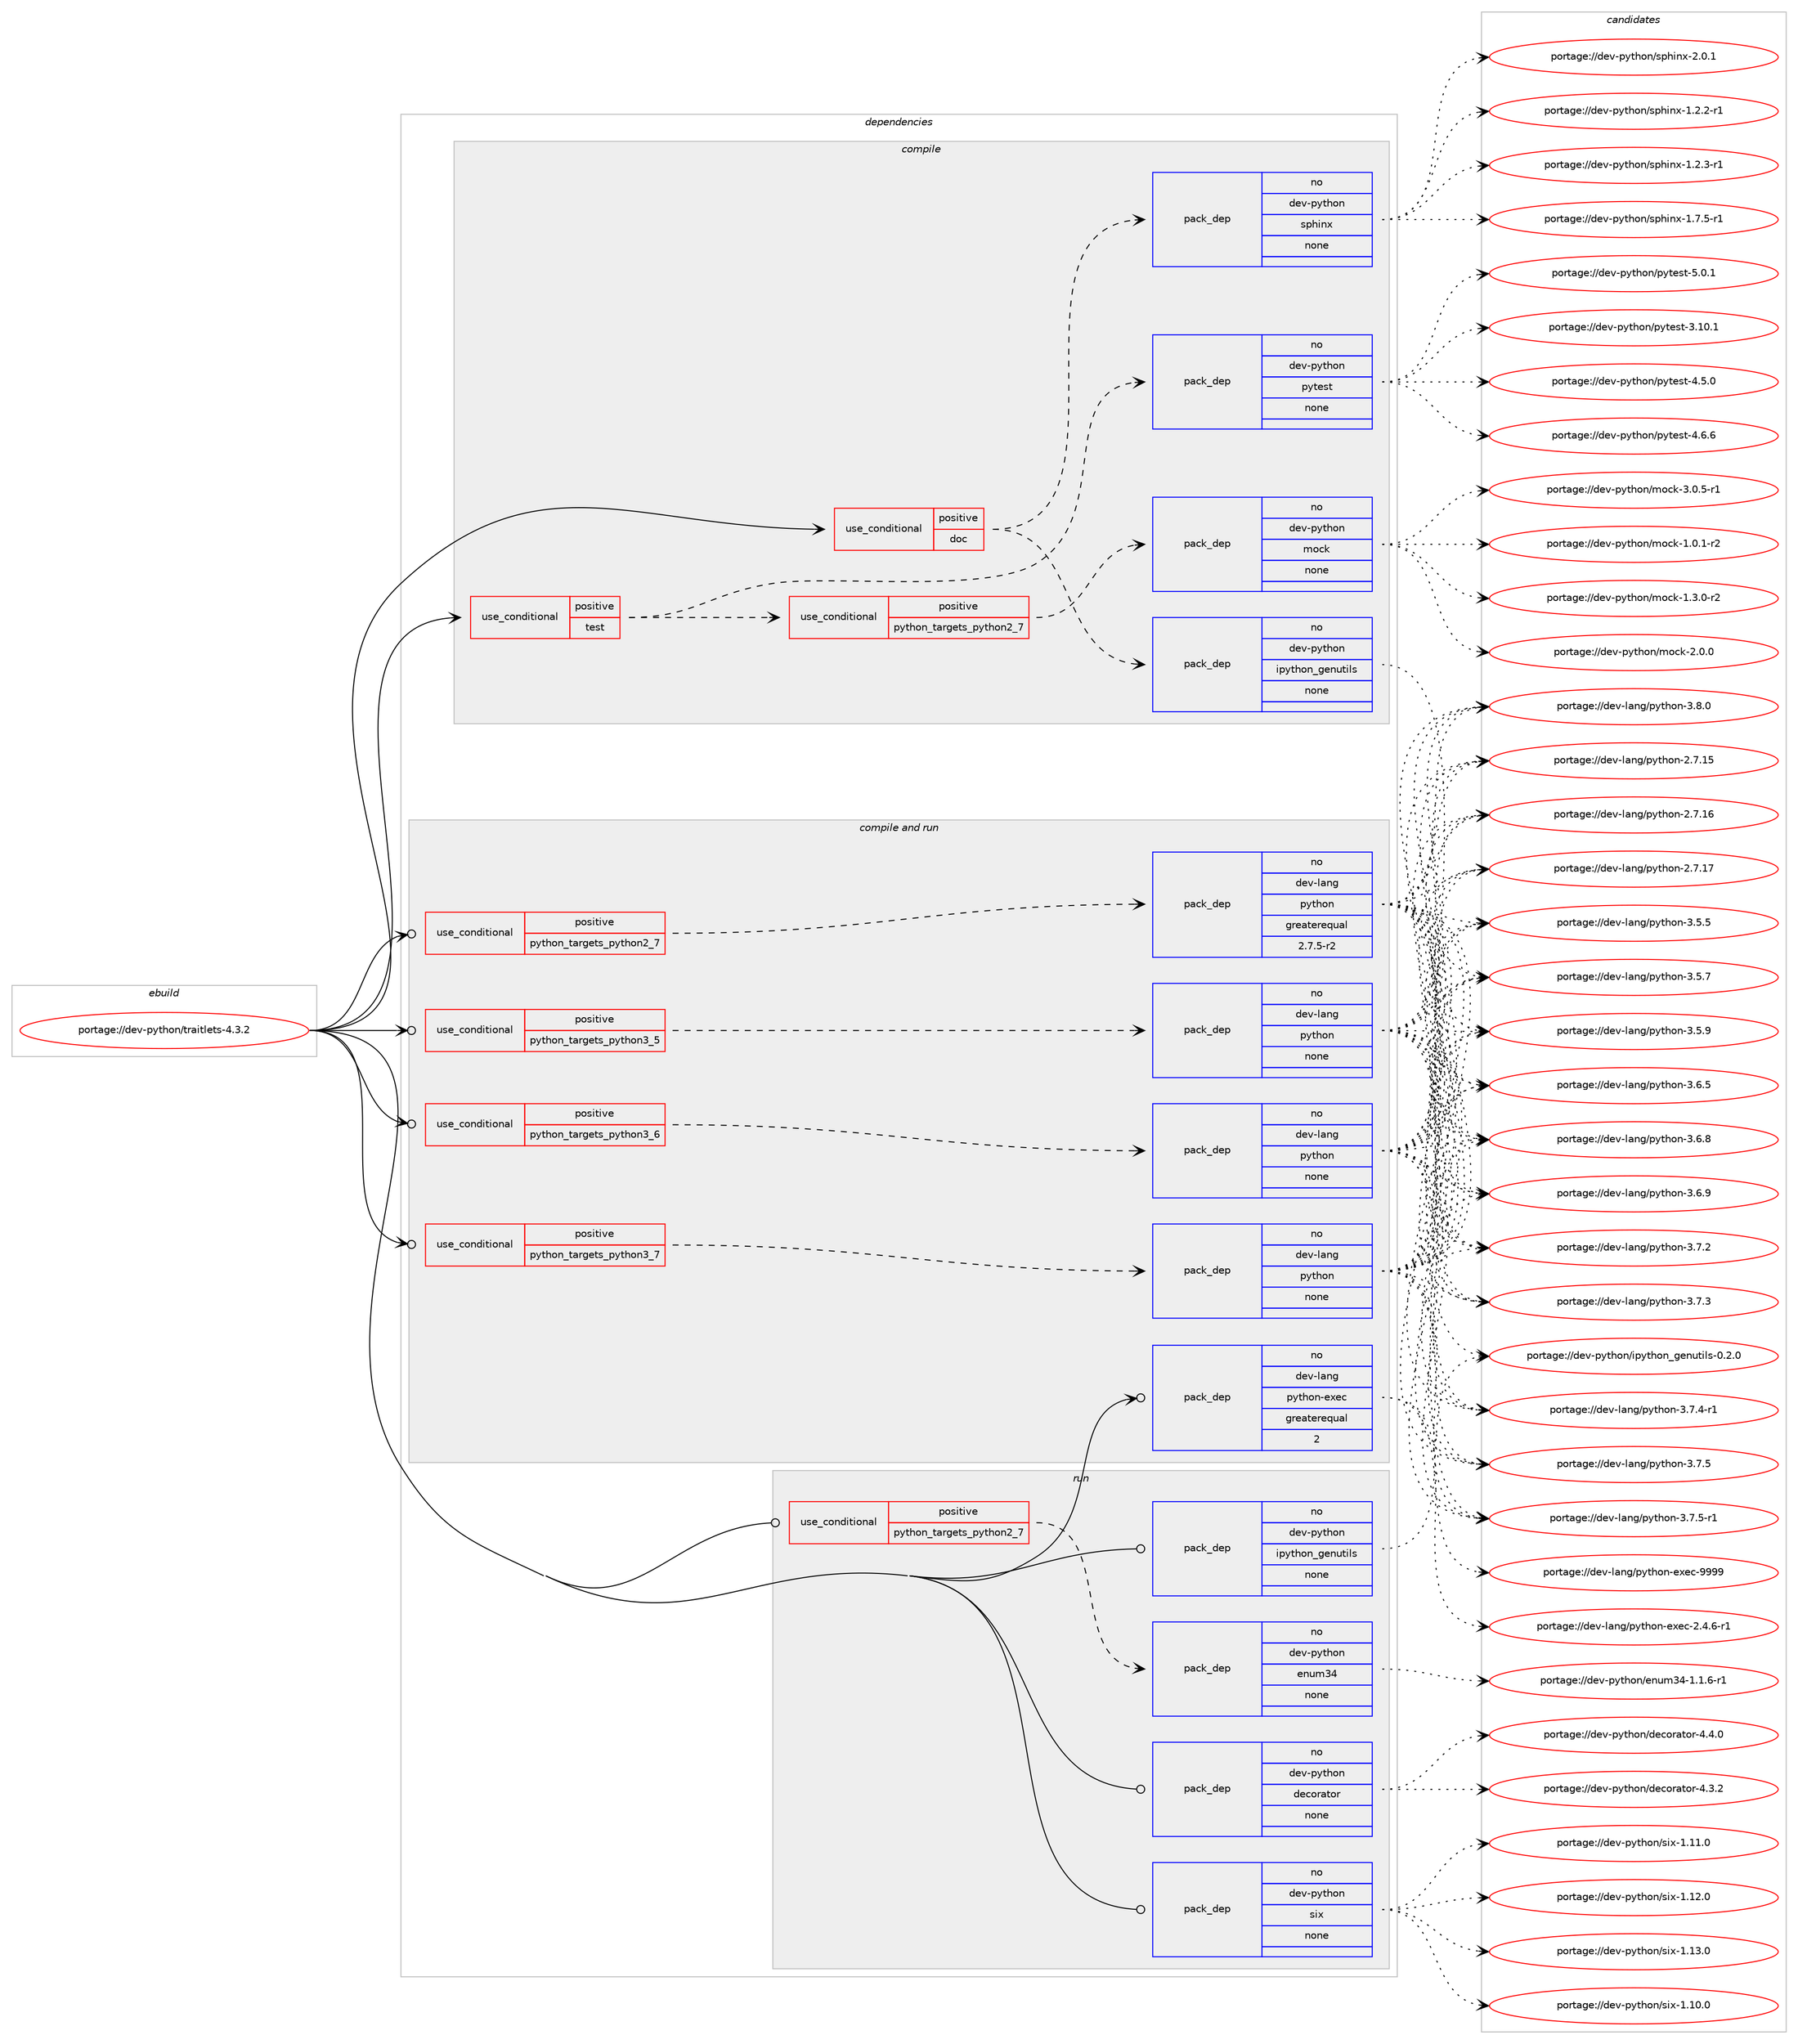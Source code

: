 digraph prolog {

# *************
# Graph options
# *************

newrank=true;
concentrate=true;
compound=true;
graph [rankdir=LR,fontname=Helvetica,fontsize=10,ranksep=1.5];#, ranksep=2.5, nodesep=0.2];
edge  [arrowhead=vee];
node  [fontname=Helvetica,fontsize=10];

# **********
# The ebuild
# **********

subgraph cluster_leftcol {
color=gray;
rank=same;
label=<<i>ebuild</i>>;
id [label="portage://dev-python/traitlets-4.3.2", color=red, width=4, href="../dev-python/traitlets-4.3.2.svg"];
}

# ****************
# The dependencies
# ****************

subgraph cluster_midcol {
color=gray;
label=<<i>dependencies</i>>;
subgraph cluster_compile {
fillcolor="#eeeeee";
style=filled;
label=<<i>compile</i>>;
subgraph cond39909 {
dependency176162 [label=<<TABLE BORDER="0" CELLBORDER="1" CELLSPACING="0" CELLPADDING="4"><TR><TD ROWSPAN="3" CELLPADDING="10">use_conditional</TD></TR><TR><TD>positive</TD></TR><TR><TD>doc</TD></TR></TABLE>>, shape=none, color=red];
subgraph pack132849 {
dependency176163 [label=<<TABLE BORDER="0" CELLBORDER="1" CELLSPACING="0" CELLPADDING="4" WIDTH="220"><TR><TD ROWSPAN="6" CELLPADDING="30">pack_dep</TD></TR><TR><TD WIDTH="110">no</TD></TR><TR><TD>dev-python</TD></TR><TR><TD>ipython_genutils</TD></TR><TR><TD>none</TD></TR><TR><TD></TD></TR></TABLE>>, shape=none, color=blue];
}
dependency176162:e -> dependency176163:w [weight=20,style="dashed",arrowhead="vee"];
subgraph pack132850 {
dependency176164 [label=<<TABLE BORDER="0" CELLBORDER="1" CELLSPACING="0" CELLPADDING="4" WIDTH="220"><TR><TD ROWSPAN="6" CELLPADDING="30">pack_dep</TD></TR><TR><TD WIDTH="110">no</TD></TR><TR><TD>dev-python</TD></TR><TR><TD>sphinx</TD></TR><TR><TD>none</TD></TR><TR><TD></TD></TR></TABLE>>, shape=none, color=blue];
}
dependency176162:e -> dependency176164:w [weight=20,style="dashed",arrowhead="vee"];
}
id:e -> dependency176162:w [weight=20,style="solid",arrowhead="vee"];
subgraph cond39910 {
dependency176165 [label=<<TABLE BORDER="0" CELLBORDER="1" CELLSPACING="0" CELLPADDING="4"><TR><TD ROWSPAN="3" CELLPADDING="10">use_conditional</TD></TR><TR><TD>positive</TD></TR><TR><TD>test</TD></TR></TABLE>>, shape=none, color=red];
subgraph cond39911 {
dependency176166 [label=<<TABLE BORDER="0" CELLBORDER="1" CELLSPACING="0" CELLPADDING="4"><TR><TD ROWSPAN="3" CELLPADDING="10">use_conditional</TD></TR><TR><TD>positive</TD></TR><TR><TD>python_targets_python2_7</TD></TR></TABLE>>, shape=none, color=red];
subgraph pack132851 {
dependency176167 [label=<<TABLE BORDER="0" CELLBORDER="1" CELLSPACING="0" CELLPADDING="4" WIDTH="220"><TR><TD ROWSPAN="6" CELLPADDING="30">pack_dep</TD></TR><TR><TD WIDTH="110">no</TD></TR><TR><TD>dev-python</TD></TR><TR><TD>mock</TD></TR><TR><TD>none</TD></TR><TR><TD></TD></TR></TABLE>>, shape=none, color=blue];
}
dependency176166:e -> dependency176167:w [weight=20,style="dashed",arrowhead="vee"];
}
dependency176165:e -> dependency176166:w [weight=20,style="dashed",arrowhead="vee"];
subgraph pack132852 {
dependency176168 [label=<<TABLE BORDER="0" CELLBORDER="1" CELLSPACING="0" CELLPADDING="4" WIDTH="220"><TR><TD ROWSPAN="6" CELLPADDING="30">pack_dep</TD></TR><TR><TD WIDTH="110">no</TD></TR><TR><TD>dev-python</TD></TR><TR><TD>pytest</TD></TR><TR><TD>none</TD></TR><TR><TD></TD></TR></TABLE>>, shape=none, color=blue];
}
dependency176165:e -> dependency176168:w [weight=20,style="dashed",arrowhead="vee"];
}
id:e -> dependency176165:w [weight=20,style="solid",arrowhead="vee"];
}
subgraph cluster_compileandrun {
fillcolor="#eeeeee";
style=filled;
label=<<i>compile and run</i>>;
subgraph cond39912 {
dependency176169 [label=<<TABLE BORDER="0" CELLBORDER="1" CELLSPACING="0" CELLPADDING="4"><TR><TD ROWSPAN="3" CELLPADDING="10">use_conditional</TD></TR><TR><TD>positive</TD></TR><TR><TD>python_targets_python2_7</TD></TR></TABLE>>, shape=none, color=red];
subgraph pack132853 {
dependency176170 [label=<<TABLE BORDER="0" CELLBORDER="1" CELLSPACING="0" CELLPADDING="4" WIDTH="220"><TR><TD ROWSPAN="6" CELLPADDING="30">pack_dep</TD></TR><TR><TD WIDTH="110">no</TD></TR><TR><TD>dev-lang</TD></TR><TR><TD>python</TD></TR><TR><TD>greaterequal</TD></TR><TR><TD>2.7.5-r2</TD></TR></TABLE>>, shape=none, color=blue];
}
dependency176169:e -> dependency176170:w [weight=20,style="dashed",arrowhead="vee"];
}
id:e -> dependency176169:w [weight=20,style="solid",arrowhead="odotvee"];
subgraph cond39913 {
dependency176171 [label=<<TABLE BORDER="0" CELLBORDER="1" CELLSPACING="0" CELLPADDING="4"><TR><TD ROWSPAN="3" CELLPADDING="10">use_conditional</TD></TR><TR><TD>positive</TD></TR><TR><TD>python_targets_python3_5</TD></TR></TABLE>>, shape=none, color=red];
subgraph pack132854 {
dependency176172 [label=<<TABLE BORDER="0" CELLBORDER="1" CELLSPACING="0" CELLPADDING="4" WIDTH="220"><TR><TD ROWSPAN="6" CELLPADDING="30">pack_dep</TD></TR><TR><TD WIDTH="110">no</TD></TR><TR><TD>dev-lang</TD></TR><TR><TD>python</TD></TR><TR><TD>none</TD></TR><TR><TD></TD></TR></TABLE>>, shape=none, color=blue];
}
dependency176171:e -> dependency176172:w [weight=20,style="dashed",arrowhead="vee"];
}
id:e -> dependency176171:w [weight=20,style="solid",arrowhead="odotvee"];
subgraph cond39914 {
dependency176173 [label=<<TABLE BORDER="0" CELLBORDER="1" CELLSPACING="0" CELLPADDING="4"><TR><TD ROWSPAN="3" CELLPADDING="10">use_conditional</TD></TR><TR><TD>positive</TD></TR><TR><TD>python_targets_python3_6</TD></TR></TABLE>>, shape=none, color=red];
subgraph pack132855 {
dependency176174 [label=<<TABLE BORDER="0" CELLBORDER="1" CELLSPACING="0" CELLPADDING="4" WIDTH="220"><TR><TD ROWSPAN="6" CELLPADDING="30">pack_dep</TD></TR><TR><TD WIDTH="110">no</TD></TR><TR><TD>dev-lang</TD></TR><TR><TD>python</TD></TR><TR><TD>none</TD></TR><TR><TD></TD></TR></TABLE>>, shape=none, color=blue];
}
dependency176173:e -> dependency176174:w [weight=20,style="dashed",arrowhead="vee"];
}
id:e -> dependency176173:w [weight=20,style="solid",arrowhead="odotvee"];
subgraph cond39915 {
dependency176175 [label=<<TABLE BORDER="0" CELLBORDER="1" CELLSPACING="0" CELLPADDING="4"><TR><TD ROWSPAN="3" CELLPADDING="10">use_conditional</TD></TR><TR><TD>positive</TD></TR><TR><TD>python_targets_python3_7</TD></TR></TABLE>>, shape=none, color=red];
subgraph pack132856 {
dependency176176 [label=<<TABLE BORDER="0" CELLBORDER="1" CELLSPACING="0" CELLPADDING="4" WIDTH="220"><TR><TD ROWSPAN="6" CELLPADDING="30">pack_dep</TD></TR><TR><TD WIDTH="110">no</TD></TR><TR><TD>dev-lang</TD></TR><TR><TD>python</TD></TR><TR><TD>none</TD></TR><TR><TD></TD></TR></TABLE>>, shape=none, color=blue];
}
dependency176175:e -> dependency176176:w [weight=20,style="dashed",arrowhead="vee"];
}
id:e -> dependency176175:w [weight=20,style="solid",arrowhead="odotvee"];
subgraph pack132857 {
dependency176177 [label=<<TABLE BORDER="0" CELLBORDER="1" CELLSPACING="0" CELLPADDING="4" WIDTH="220"><TR><TD ROWSPAN="6" CELLPADDING="30">pack_dep</TD></TR><TR><TD WIDTH="110">no</TD></TR><TR><TD>dev-lang</TD></TR><TR><TD>python-exec</TD></TR><TR><TD>greaterequal</TD></TR><TR><TD>2</TD></TR></TABLE>>, shape=none, color=blue];
}
id:e -> dependency176177:w [weight=20,style="solid",arrowhead="odotvee"];
}
subgraph cluster_run {
fillcolor="#eeeeee";
style=filled;
label=<<i>run</i>>;
subgraph cond39916 {
dependency176178 [label=<<TABLE BORDER="0" CELLBORDER="1" CELLSPACING="0" CELLPADDING="4"><TR><TD ROWSPAN="3" CELLPADDING="10">use_conditional</TD></TR><TR><TD>positive</TD></TR><TR><TD>python_targets_python2_7</TD></TR></TABLE>>, shape=none, color=red];
subgraph pack132858 {
dependency176179 [label=<<TABLE BORDER="0" CELLBORDER="1" CELLSPACING="0" CELLPADDING="4" WIDTH="220"><TR><TD ROWSPAN="6" CELLPADDING="30">pack_dep</TD></TR><TR><TD WIDTH="110">no</TD></TR><TR><TD>dev-python</TD></TR><TR><TD>enum34</TD></TR><TR><TD>none</TD></TR><TR><TD></TD></TR></TABLE>>, shape=none, color=blue];
}
dependency176178:e -> dependency176179:w [weight=20,style="dashed",arrowhead="vee"];
}
id:e -> dependency176178:w [weight=20,style="solid",arrowhead="odot"];
subgraph pack132859 {
dependency176180 [label=<<TABLE BORDER="0" CELLBORDER="1" CELLSPACING="0" CELLPADDING="4" WIDTH="220"><TR><TD ROWSPAN="6" CELLPADDING="30">pack_dep</TD></TR><TR><TD WIDTH="110">no</TD></TR><TR><TD>dev-python</TD></TR><TR><TD>decorator</TD></TR><TR><TD>none</TD></TR><TR><TD></TD></TR></TABLE>>, shape=none, color=blue];
}
id:e -> dependency176180:w [weight=20,style="solid",arrowhead="odot"];
subgraph pack132860 {
dependency176181 [label=<<TABLE BORDER="0" CELLBORDER="1" CELLSPACING="0" CELLPADDING="4" WIDTH="220"><TR><TD ROWSPAN="6" CELLPADDING="30">pack_dep</TD></TR><TR><TD WIDTH="110">no</TD></TR><TR><TD>dev-python</TD></TR><TR><TD>ipython_genutils</TD></TR><TR><TD>none</TD></TR><TR><TD></TD></TR></TABLE>>, shape=none, color=blue];
}
id:e -> dependency176181:w [weight=20,style="solid",arrowhead="odot"];
subgraph pack132861 {
dependency176182 [label=<<TABLE BORDER="0" CELLBORDER="1" CELLSPACING="0" CELLPADDING="4" WIDTH="220"><TR><TD ROWSPAN="6" CELLPADDING="30">pack_dep</TD></TR><TR><TD WIDTH="110">no</TD></TR><TR><TD>dev-python</TD></TR><TR><TD>six</TD></TR><TR><TD>none</TD></TR><TR><TD></TD></TR></TABLE>>, shape=none, color=blue];
}
id:e -> dependency176182:w [weight=20,style="solid",arrowhead="odot"];
}
}

# **************
# The candidates
# **************

subgraph cluster_choices {
rank=same;
color=gray;
label=<<i>candidates</i>>;

subgraph choice132849 {
color=black;
nodesep=1;
choiceportage100101118451121211161041111104710511212111610411111095103101110117116105108115454846504648 [label="portage://dev-python/ipython_genutils-0.2.0", color=red, width=4,href="../dev-python/ipython_genutils-0.2.0.svg"];
dependency176163:e -> choiceportage100101118451121211161041111104710511212111610411111095103101110117116105108115454846504648:w [style=dotted,weight="100"];
}
subgraph choice132850 {
color=black;
nodesep=1;
choiceportage10010111845112121116104111110471151121041051101204549465046504511449 [label="portage://dev-python/sphinx-1.2.2-r1", color=red, width=4,href="../dev-python/sphinx-1.2.2-r1.svg"];
choiceportage10010111845112121116104111110471151121041051101204549465046514511449 [label="portage://dev-python/sphinx-1.2.3-r1", color=red, width=4,href="../dev-python/sphinx-1.2.3-r1.svg"];
choiceportage10010111845112121116104111110471151121041051101204549465546534511449 [label="portage://dev-python/sphinx-1.7.5-r1", color=red, width=4,href="../dev-python/sphinx-1.7.5-r1.svg"];
choiceportage1001011184511212111610411111047115112104105110120455046484649 [label="portage://dev-python/sphinx-2.0.1", color=red, width=4,href="../dev-python/sphinx-2.0.1.svg"];
dependency176164:e -> choiceportage10010111845112121116104111110471151121041051101204549465046504511449:w [style=dotted,weight="100"];
dependency176164:e -> choiceportage10010111845112121116104111110471151121041051101204549465046514511449:w [style=dotted,weight="100"];
dependency176164:e -> choiceportage10010111845112121116104111110471151121041051101204549465546534511449:w [style=dotted,weight="100"];
dependency176164:e -> choiceportage1001011184511212111610411111047115112104105110120455046484649:w [style=dotted,weight="100"];
}
subgraph choice132851 {
color=black;
nodesep=1;
choiceportage1001011184511212111610411111047109111991074549464846494511450 [label="portage://dev-python/mock-1.0.1-r2", color=red, width=4,href="../dev-python/mock-1.0.1-r2.svg"];
choiceportage1001011184511212111610411111047109111991074549465146484511450 [label="portage://dev-python/mock-1.3.0-r2", color=red, width=4,href="../dev-python/mock-1.3.0-r2.svg"];
choiceportage100101118451121211161041111104710911199107455046484648 [label="portage://dev-python/mock-2.0.0", color=red, width=4,href="../dev-python/mock-2.0.0.svg"];
choiceportage1001011184511212111610411111047109111991074551464846534511449 [label="portage://dev-python/mock-3.0.5-r1", color=red, width=4,href="../dev-python/mock-3.0.5-r1.svg"];
dependency176167:e -> choiceportage1001011184511212111610411111047109111991074549464846494511450:w [style=dotted,weight="100"];
dependency176167:e -> choiceportage1001011184511212111610411111047109111991074549465146484511450:w [style=dotted,weight="100"];
dependency176167:e -> choiceportage100101118451121211161041111104710911199107455046484648:w [style=dotted,weight="100"];
dependency176167:e -> choiceportage1001011184511212111610411111047109111991074551464846534511449:w [style=dotted,weight="100"];
}
subgraph choice132852 {
color=black;
nodesep=1;
choiceportage100101118451121211161041111104711212111610111511645514649484649 [label="portage://dev-python/pytest-3.10.1", color=red, width=4,href="../dev-python/pytest-3.10.1.svg"];
choiceportage1001011184511212111610411111047112121116101115116455246534648 [label="portage://dev-python/pytest-4.5.0", color=red, width=4,href="../dev-python/pytest-4.5.0.svg"];
choiceportage1001011184511212111610411111047112121116101115116455246544654 [label="portage://dev-python/pytest-4.6.6", color=red, width=4,href="../dev-python/pytest-4.6.6.svg"];
choiceportage1001011184511212111610411111047112121116101115116455346484649 [label="portage://dev-python/pytest-5.0.1", color=red, width=4,href="../dev-python/pytest-5.0.1.svg"];
dependency176168:e -> choiceportage100101118451121211161041111104711212111610111511645514649484649:w [style=dotted,weight="100"];
dependency176168:e -> choiceportage1001011184511212111610411111047112121116101115116455246534648:w [style=dotted,weight="100"];
dependency176168:e -> choiceportage1001011184511212111610411111047112121116101115116455246544654:w [style=dotted,weight="100"];
dependency176168:e -> choiceportage1001011184511212111610411111047112121116101115116455346484649:w [style=dotted,weight="100"];
}
subgraph choice132853 {
color=black;
nodesep=1;
choiceportage10010111845108971101034711212111610411111045504655464953 [label="portage://dev-lang/python-2.7.15", color=red, width=4,href="../dev-lang/python-2.7.15.svg"];
choiceportage10010111845108971101034711212111610411111045504655464954 [label="portage://dev-lang/python-2.7.16", color=red, width=4,href="../dev-lang/python-2.7.16.svg"];
choiceportage10010111845108971101034711212111610411111045504655464955 [label="portage://dev-lang/python-2.7.17", color=red, width=4,href="../dev-lang/python-2.7.17.svg"];
choiceportage100101118451089711010347112121116104111110455146534653 [label="portage://dev-lang/python-3.5.5", color=red, width=4,href="../dev-lang/python-3.5.5.svg"];
choiceportage100101118451089711010347112121116104111110455146534655 [label="portage://dev-lang/python-3.5.7", color=red, width=4,href="../dev-lang/python-3.5.7.svg"];
choiceportage100101118451089711010347112121116104111110455146534657 [label="portage://dev-lang/python-3.5.9", color=red, width=4,href="../dev-lang/python-3.5.9.svg"];
choiceportage100101118451089711010347112121116104111110455146544653 [label="portage://dev-lang/python-3.6.5", color=red, width=4,href="../dev-lang/python-3.6.5.svg"];
choiceportage100101118451089711010347112121116104111110455146544656 [label="portage://dev-lang/python-3.6.8", color=red, width=4,href="../dev-lang/python-3.6.8.svg"];
choiceportage100101118451089711010347112121116104111110455146544657 [label="portage://dev-lang/python-3.6.9", color=red, width=4,href="../dev-lang/python-3.6.9.svg"];
choiceportage100101118451089711010347112121116104111110455146554650 [label="portage://dev-lang/python-3.7.2", color=red, width=4,href="../dev-lang/python-3.7.2.svg"];
choiceportage100101118451089711010347112121116104111110455146554651 [label="portage://dev-lang/python-3.7.3", color=red, width=4,href="../dev-lang/python-3.7.3.svg"];
choiceportage1001011184510897110103471121211161041111104551465546524511449 [label="portage://dev-lang/python-3.7.4-r1", color=red, width=4,href="../dev-lang/python-3.7.4-r1.svg"];
choiceportage100101118451089711010347112121116104111110455146554653 [label="portage://dev-lang/python-3.7.5", color=red, width=4,href="../dev-lang/python-3.7.5.svg"];
choiceportage1001011184510897110103471121211161041111104551465546534511449 [label="portage://dev-lang/python-3.7.5-r1", color=red, width=4,href="../dev-lang/python-3.7.5-r1.svg"];
choiceportage100101118451089711010347112121116104111110455146564648 [label="portage://dev-lang/python-3.8.0", color=red, width=4,href="../dev-lang/python-3.8.0.svg"];
dependency176170:e -> choiceportage10010111845108971101034711212111610411111045504655464953:w [style=dotted,weight="100"];
dependency176170:e -> choiceportage10010111845108971101034711212111610411111045504655464954:w [style=dotted,weight="100"];
dependency176170:e -> choiceportage10010111845108971101034711212111610411111045504655464955:w [style=dotted,weight="100"];
dependency176170:e -> choiceportage100101118451089711010347112121116104111110455146534653:w [style=dotted,weight="100"];
dependency176170:e -> choiceportage100101118451089711010347112121116104111110455146534655:w [style=dotted,weight="100"];
dependency176170:e -> choiceportage100101118451089711010347112121116104111110455146534657:w [style=dotted,weight="100"];
dependency176170:e -> choiceportage100101118451089711010347112121116104111110455146544653:w [style=dotted,weight="100"];
dependency176170:e -> choiceportage100101118451089711010347112121116104111110455146544656:w [style=dotted,weight="100"];
dependency176170:e -> choiceportage100101118451089711010347112121116104111110455146544657:w [style=dotted,weight="100"];
dependency176170:e -> choiceportage100101118451089711010347112121116104111110455146554650:w [style=dotted,weight="100"];
dependency176170:e -> choiceportage100101118451089711010347112121116104111110455146554651:w [style=dotted,weight="100"];
dependency176170:e -> choiceportage1001011184510897110103471121211161041111104551465546524511449:w [style=dotted,weight="100"];
dependency176170:e -> choiceportage100101118451089711010347112121116104111110455146554653:w [style=dotted,weight="100"];
dependency176170:e -> choiceportage1001011184510897110103471121211161041111104551465546534511449:w [style=dotted,weight="100"];
dependency176170:e -> choiceportage100101118451089711010347112121116104111110455146564648:w [style=dotted,weight="100"];
}
subgraph choice132854 {
color=black;
nodesep=1;
choiceportage10010111845108971101034711212111610411111045504655464953 [label="portage://dev-lang/python-2.7.15", color=red, width=4,href="../dev-lang/python-2.7.15.svg"];
choiceportage10010111845108971101034711212111610411111045504655464954 [label="portage://dev-lang/python-2.7.16", color=red, width=4,href="../dev-lang/python-2.7.16.svg"];
choiceportage10010111845108971101034711212111610411111045504655464955 [label="portage://dev-lang/python-2.7.17", color=red, width=4,href="../dev-lang/python-2.7.17.svg"];
choiceportage100101118451089711010347112121116104111110455146534653 [label="portage://dev-lang/python-3.5.5", color=red, width=4,href="../dev-lang/python-3.5.5.svg"];
choiceportage100101118451089711010347112121116104111110455146534655 [label="portage://dev-lang/python-3.5.7", color=red, width=4,href="../dev-lang/python-3.5.7.svg"];
choiceportage100101118451089711010347112121116104111110455146534657 [label="portage://dev-lang/python-3.5.9", color=red, width=4,href="../dev-lang/python-3.5.9.svg"];
choiceportage100101118451089711010347112121116104111110455146544653 [label="portage://dev-lang/python-3.6.5", color=red, width=4,href="../dev-lang/python-3.6.5.svg"];
choiceportage100101118451089711010347112121116104111110455146544656 [label="portage://dev-lang/python-3.6.8", color=red, width=4,href="../dev-lang/python-3.6.8.svg"];
choiceportage100101118451089711010347112121116104111110455146544657 [label="portage://dev-lang/python-3.6.9", color=red, width=4,href="../dev-lang/python-3.6.9.svg"];
choiceportage100101118451089711010347112121116104111110455146554650 [label="portage://dev-lang/python-3.7.2", color=red, width=4,href="../dev-lang/python-3.7.2.svg"];
choiceportage100101118451089711010347112121116104111110455146554651 [label="portage://dev-lang/python-3.7.3", color=red, width=4,href="../dev-lang/python-3.7.3.svg"];
choiceportage1001011184510897110103471121211161041111104551465546524511449 [label="portage://dev-lang/python-3.7.4-r1", color=red, width=4,href="../dev-lang/python-3.7.4-r1.svg"];
choiceportage100101118451089711010347112121116104111110455146554653 [label="portage://dev-lang/python-3.7.5", color=red, width=4,href="../dev-lang/python-3.7.5.svg"];
choiceportage1001011184510897110103471121211161041111104551465546534511449 [label="portage://dev-lang/python-3.7.5-r1", color=red, width=4,href="../dev-lang/python-3.7.5-r1.svg"];
choiceportage100101118451089711010347112121116104111110455146564648 [label="portage://dev-lang/python-3.8.0", color=red, width=4,href="../dev-lang/python-3.8.0.svg"];
dependency176172:e -> choiceportage10010111845108971101034711212111610411111045504655464953:w [style=dotted,weight="100"];
dependency176172:e -> choiceportage10010111845108971101034711212111610411111045504655464954:w [style=dotted,weight="100"];
dependency176172:e -> choiceportage10010111845108971101034711212111610411111045504655464955:w [style=dotted,weight="100"];
dependency176172:e -> choiceportage100101118451089711010347112121116104111110455146534653:w [style=dotted,weight="100"];
dependency176172:e -> choiceportage100101118451089711010347112121116104111110455146534655:w [style=dotted,weight="100"];
dependency176172:e -> choiceportage100101118451089711010347112121116104111110455146534657:w [style=dotted,weight="100"];
dependency176172:e -> choiceportage100101118451089711010347112121116104111110455146544653:w [style=dotted,weight="100"];
dependency176172:e -> choiceportage100101118451089711010347112121116104111110455146544656:w [style=dotted,weight="100"];
dependency176172:e -> choiceportage100101118451089711010347112121116104111110455146544657:w [style=dotted,weight="100"];
dependency176172:e -> choiceportage100101118451089711010347112121116104111110455146554650:w [style=dotted,weight="100"];
dependency176172:e -> choiceportage100101118451089711010347112121116104111110455146554651:w [style=dotted,weight="100"];
dependency176172:e -> choiceportage1001011184510897110103471121211161041111104551465546524511449:w [style=dotted,weight="100"];
dependency176172:e -> choiceportage100101118451089711010347112121116104111110455146554653:w [style=dotted,weight="100"];
dependency176172:e -> choiceportage1001011184510897110103471121211161041111104551465546534511449:w [style=dotted,weight="100"];
dependency176172:e -> choiceportage100101118451089711010347112121116104111110455146564648:w [style=dotted,weight="100"];
}
subgraph choice132855 {
color=black;
nodesep=1;
choiceportage10010111845108971101034711212111610411111045504655464953 [label="portage://dev-lang/python-2.7.15", color=red, width=4,href="../dev-lang/python-2.7.15.svg"];
choiceportage10010111845108971101034711212111610411111045504655464954 [label="portage://dev-lang/python-2.7.16", color=red, width=4,href="../dev-lang/python-2.7.16.svg"];
choiceportage10010111845108971101034711212111610411111045504655464955 [label="portage://dev-lang/python-2.7.17", color=red, width=4,href="../dev-lang/python-2.7.17.svg"];
choiceportage100101118451089711010347112121116104111110455146534653 [label="portage://dev-lang/python-3.5.5", color=red, width=4,href="../dev-lang/python-3.5.5.svg"];
choiceportage100101118451089711010347112121116104111110455146534655 [label="portage://dev-lang/python-3.5.7", color=red, width=4,href="../dev-lang/python-3.5.7.svg"];
choiceportage100101118451089711010347112121116104111110455146534657 [label="portage://dev-lang/python-3.5.9", color=red, width=4,href="../dev-lang/python-3.5.9.svg"];
choiceportage100101118451089711010347112121116104111110455146544653 [label="portage://dev-lang/python-3.6.5", color=red, width=4,href="../dev-lang/python-3.6.5.svg"];
choiceportage100101118451089711010347112121116104111110455146544656 [label="portage://dev-lang/python-3.6.8", color=red, width=4,href="../dev-lang/python-3.6.8.svg"];
choiceportage100101118451089711010347112121116104111110455146544657 [label="portage://dev-lang/python-3.6.9", color=red, width=4,href="../dev-lang/python-3.6.9.svg"];
choiceportage100101118451089711010347112121116104111110455146554650 [label="portage://dev-lang/python-3.7.2", color=red, width=4,href="../dev-lang/python-3.7.2.svg"];
choiceportage100101118451089711010347112121116104111110455146554651 [label="portage://dev-lang/python-3.7.3", color=red, width=4,href="../dev-lang/python-3.7.3.svg"];
choiceportage1001011184510897110103471121211161041111104551465546524511449 [label="portage://dev-lang/python-3.7.4-r1", color=red, width=4,href="../dev-lang/python-3.7.4-r1.svg"];
choiceportage100101118451089711010347112121116104111110455146554653 [label="portage://dev-lang/python-3.7.5", color=red, width=4,href="../dev-lang/python-3.7.5.svg"];
choiceportage1001011184510897110103471121211161041111104551465546534511449 [label="portage://dev-lang/python-3.7.5-r1", color=red, width=4,href="../dev-lang/python-3.7.5-r1.svg"];
choiceportage100101118451089711010347112121116104111110455146564648 [label="portage://dev-lang/python-3.8.0", color=red, width=4,href="../dev-lang/python-3.8.0.svg"];
dependency176174:e -> choiceportage10010111845108971101034711212111610411111045504655464953:w [style=dotted,weight="100"];
dependency176174:e -> choiceportage10010111845108971101034711212111610411111045504655464954:w [style=dotted,weight="100"];
dependency176174:e -> choiceportage10010111845108971101034711212111610411111045504655464955:w [style=dotted,weight="100"];
dependency176174:e -> choiceportage100101118451089711010347112121116104111110455146534653:w [style=dotted,weight="100"];
dependency176174:e -> choiceportage100101118451089711010347112121116104111110455146534655:w [style=dotted,weight="100"];
dependency176174:e -> choiceportage100101118451089711010347112121116104111110455146534657:w [style=dotted,weight="100"];
dependency176174:e -> choiceportage100101118451089711010347112121116104111110455146544653:w [style=dotted,weight="100"];
dependency176174:e -> choiceportage100101118451089711010347112121116104111110455146544656:w [style=dotted,weight="100"];
dependency176174:e -> choiceportage100101118451089711010347112121116104111110455146544657:w [style=dotted,weight="100"];
dependency176174:e -> choiceportage100101118451089711010347112121116104111110455146554650:w [style=dotted,weight="100"];
dependency176174:e -> choiceportage100101118451089711010347112121116104111110455146554651:w [style=dotted,weight="100"];
dependency176174:e -> choiceportage1001011184510897110103471121211161041111104551465546524511449:w [style=dotted,weight="100"];
dependency176174:e -> choiceportage100101118451089711010347112121116104111110455146554653:w [style=dotted,weight="100"];
dependency176174:e -> choiceportage1001011184510897110103471121211161041111104551465546534511449:w [style=dotted,weight="100"];
dependency176174:e -> choiceportage100101118451089711010347112121116104111110455146564648:w [style=dotted,weight="100"];
}
subgraph choice132856 {
color=black;
nodesep=1;
choiceportage10010111845108971101034711212111610411111045504655464953 [label="portage://dev-lang/python-2.7.15", color=red, width=4,href="../dev-lang/python-2.7.15.svg"];
choiceportage10010111845108971101034711212111610411111045504655464954 [label="portage://dev-lang/python-2.7.16", color=red, width=4,href="../dev-lang/python-2.7.16.svg"];
choiceportage10010111845108971101034711212111610411111045504655464955 [label="portage://dev-lang/python-2.7.17", color=red, width=4,href="../dev-lang/python-2.7.17.svg"];
choiceportage100101118451089711010347112121116104111110455146534653 [label="portage://dev-lang/python-3.5.5", color=red, width=4,href="../dev-lang/python-3.5.5.svg"];
choiceportage100101118451089711010347112121116104111110455146534655 [label="portage://dev-lang/python-3.5.7", color=red, width=4,href="../dev-lang/python-3.5.7.svg"];
choiceportage100101118451089711010347112121116104111110455146534657 [label="portage://dev-lang/python-3.5.9", color=red, width=4,href="../dev-lang/python-3.5.9.svg"];
choiceportage100101118451089711010347112121116104111110455146544653 [label="portage://dev-lang/python-3.6.5", color=red, width=4,href="../dev-lang/python-3.6.5.svg"];
choiceportage100101118451089711010347112121116104111110455146544656 [label="portage://dev-lang/python-3.6.8", color=red, width=4,href="../dev-lang/python-3.6.8.svg"];
choiceportage100101118451089711010347112121116104111110455146544657 [label="portage://dev-lang/python-3.6.9", color=red, width=4,href="../dev-lang/python-3.6.9.svg"];
choiceportage100101118451089711010347112121116104111110455146554650 [label="portage://dev-lang/python-3.7.2", color=red, width=4,href="../dev-lang/python-3.7.2.svg"];
choiceportage100101118451089711010347112121116104111110455146554651 [label="portage://dev-lang/python-3.7.3", color=red, width=4,href="../dev-lang/python-3.7.3.svg"];
choiceportage1001011184510897110103471121211161041111104551465546524511449 [label="portage://dev-lang/python-3.7.4-r1", color=red, width=4,href="../dev-lang/python-3.7.4-r1.svg"];
choiceportage100101118451089711010347112121116104111110455146554653 [label="portage://dev-lang/python-3.7.5", color=red, width=4,href="../dev-lang/python-3.7.5.svg"];
choiceportage1001011184510897110103471121211161041111104551465546534511449 [label="portage://dev-lang/python-3.7.5-r1", color=red, width=4,href="../dev-lang/python-3.7.5-r1.svg"];
choiceportage100101118451089711010347112121116104111110455146564648 [label="portage://dev-lang/python-3.8.0", color=red, width=4,href="../dev-lang/python-3.8.0.svg"];
dependency176176:e -> choiceportage10010111845108971101034711212111610411111045504655464953:w [style=dotted,weight="100"];
dependency176176:e -> choiceportage10010111845108971101034711212111610411111045504655464954:w [style=dotted,weight="100"];
dependency176176:e -> choiceportage10010111845108971101034711212111610411111045504655464955:w [style=dotted,weight="100"];
dependency176176:e -> choiceportage100101118451089711010347112121116104111110455146534653:w [style=dotted,weight="100"];
dependency176176:e -> choiceportage100101118451089711010347112121116104111110455146534655:w [style=dotted,weight="100"];
dependency176176:e -> choiceportage100101118451089711010347112121116104111110455146534657:w [style=dotted,weight="100"];
dependency176176:e -> choiceportage100101118451089711010347112121116104111110455146544653:w [style=dotted,weight="100"];
dependency176176:e -> choiceportage100101118451089711010347112121116104111110455146544656:w [style=dotted,weight="100"];
dependency176176:e -> choiceportage100101118451089711010347112121116104111110455146544657:w [style=dotted,weight="100"];
dependency176176:e -> choiceportage100101118451089711010347112121116104111110455146554650:w [style=dotted,weight="100"];
dependency176176:e -> choiceportage100101118451089711010347112121116104111110455146554651:w [style=dotted,weight="100"];
dependency176176:e -> choiceportage1001011184510897110103471121211161041111104551465546524511449:w [style=dotted,weight="100"];
dependency176176:e -> choiceportage100101118451089711010347112121116104111110455146554653:w [style=dotted,weight="100"];
dependency176176:e -> choiceportage1001011184510897110103471121211161041111104551465546534511449:w [style=dotted,weight="100"];
dependency176176:e -> choiceportage100101118451089711010347112121116104111110455146564648:w [style=dotted,weight="100"];
}
subgraph choice132857 {
color=black;
nodesep=1;
choiceportage10010111845108971101034711212111610411111045101120101994550465246544511449 [label="portage://dev-lang/python-exec-2.4.6-r1", color=red, width=4,href="../dev-lang/python-exec-2.4.6-r1.svg"];
choiceportage10010111845108971101034711212111610411111045101120101994557575757 [label="portage://dev-lang/python-exec-9999", color=red, width=4,href="../dev-lang/python-exec-9999.svg"];
dependency176177:e -> choiceportage10010111845108971101034711212111610411111045101120101994550465246544511449:w [style=dotted,weight="100"];
dependency176177:e -> choiceportage10010111845108971101034711212111610411111045101120101994557575757:w [style=dotted,weight="100"];
}
subgraph choice132858 {
color=black;
nodesep=1;
choiceportage100101118451121211161041111104710111011710951524549464946544511449 [label="portage://dev-python/enum34-1.1.6-r1", color=red, width=4,href="../dev-python/enum34-1.1.6-r1.svg"];
dependency176179:e -> choiceportage100101118451121211161041111104710111011710951524549464946544511449:w [style=dotted,weight="100"];
}
subgraph choice132859 {
color=black;
nodesep=1;
choiceportage10010111845112121116104111110471001019911111497116111114455246514650 [label="portage://dev-python/decorator-4.3.2", color=red, width=4,href="../dev-python/decorator-4.3.2.svg"];
choiceportage10010111845112121116104111110471001019911111497116111114455246524648 [label="portage://dev-python/decorator-4.4.0", color=red, width=4,href="../dev-python/decorator-4.4.0.svg"];
dependency176180:e -> choiceportage10010111845112121116104111110471001019911111497116111114455246514650:w [style=dotted,weight="100"];
dependency176180:e -> choiceportage10010111845112121116104111110471001019911111497116111114455246524648:w [style=dotted,weight="100"];
}
subgraph choice132860 {
color=black;
nodesep=1;
choiceportage100101118451121211161041111104710511212111610411111095103101110117116105108115454846504648 [label="portage://dev-python/ipython_genutils-0.2.0", color=red, width=4,href="../dev-python/ipython_genutils-0.2.0.svg"];
dependency176181:e -> choiceportage100101118451121211161041111104710511212111610411111095103101110117116105108115454846504648:w [style=dotted,weight="100"];
}
subgraph choice132861 {
color=black;
nodesep=1;
choiceportage100101118451121211161041111104711510512045494649484648 [label="portage://dev-python/six-1.10.0", color=red, width=4,href="../dev-python/six-1.10.0.svg"];
choiceportage100101118451121211161041111104711510512045494649494648 [label="portage://dev-python/six-1.11.0", color=red, width=4,href="../dev-python/six-1.11.0.svg"];
choiceportage100101118451121211161041111104711510512045494649504648 [label="portage://dev-python/six-1.12.0", color=red, width=4,href="../dev-python/six-1.12.0.svg"];
choiceportage100101118451121211161041111104711510512045494649514648 [label="portage://dev-python/six-1.13.0", color=red, width=4,href="../dev-python/six-1.13.0.svg"];
dependency176182:e -> choiceportage100101118451121211161041111104711510512045494649484648:w [style=dotted,weight="100"];
dependency176182:e -> choiceportage100101118451121211161041111104711510512045494649494648:w [style=dotted,weight="100"];
dependency176182:e -> choiceportage100101118451121211161041111104711510512045494649504648:w [style=dotted,weight="100"];
dependency176182:e -> choiceportage100101118451121211161041111104711510512045494649514648:w [style=dotted,weight="100"];
}
}

}
